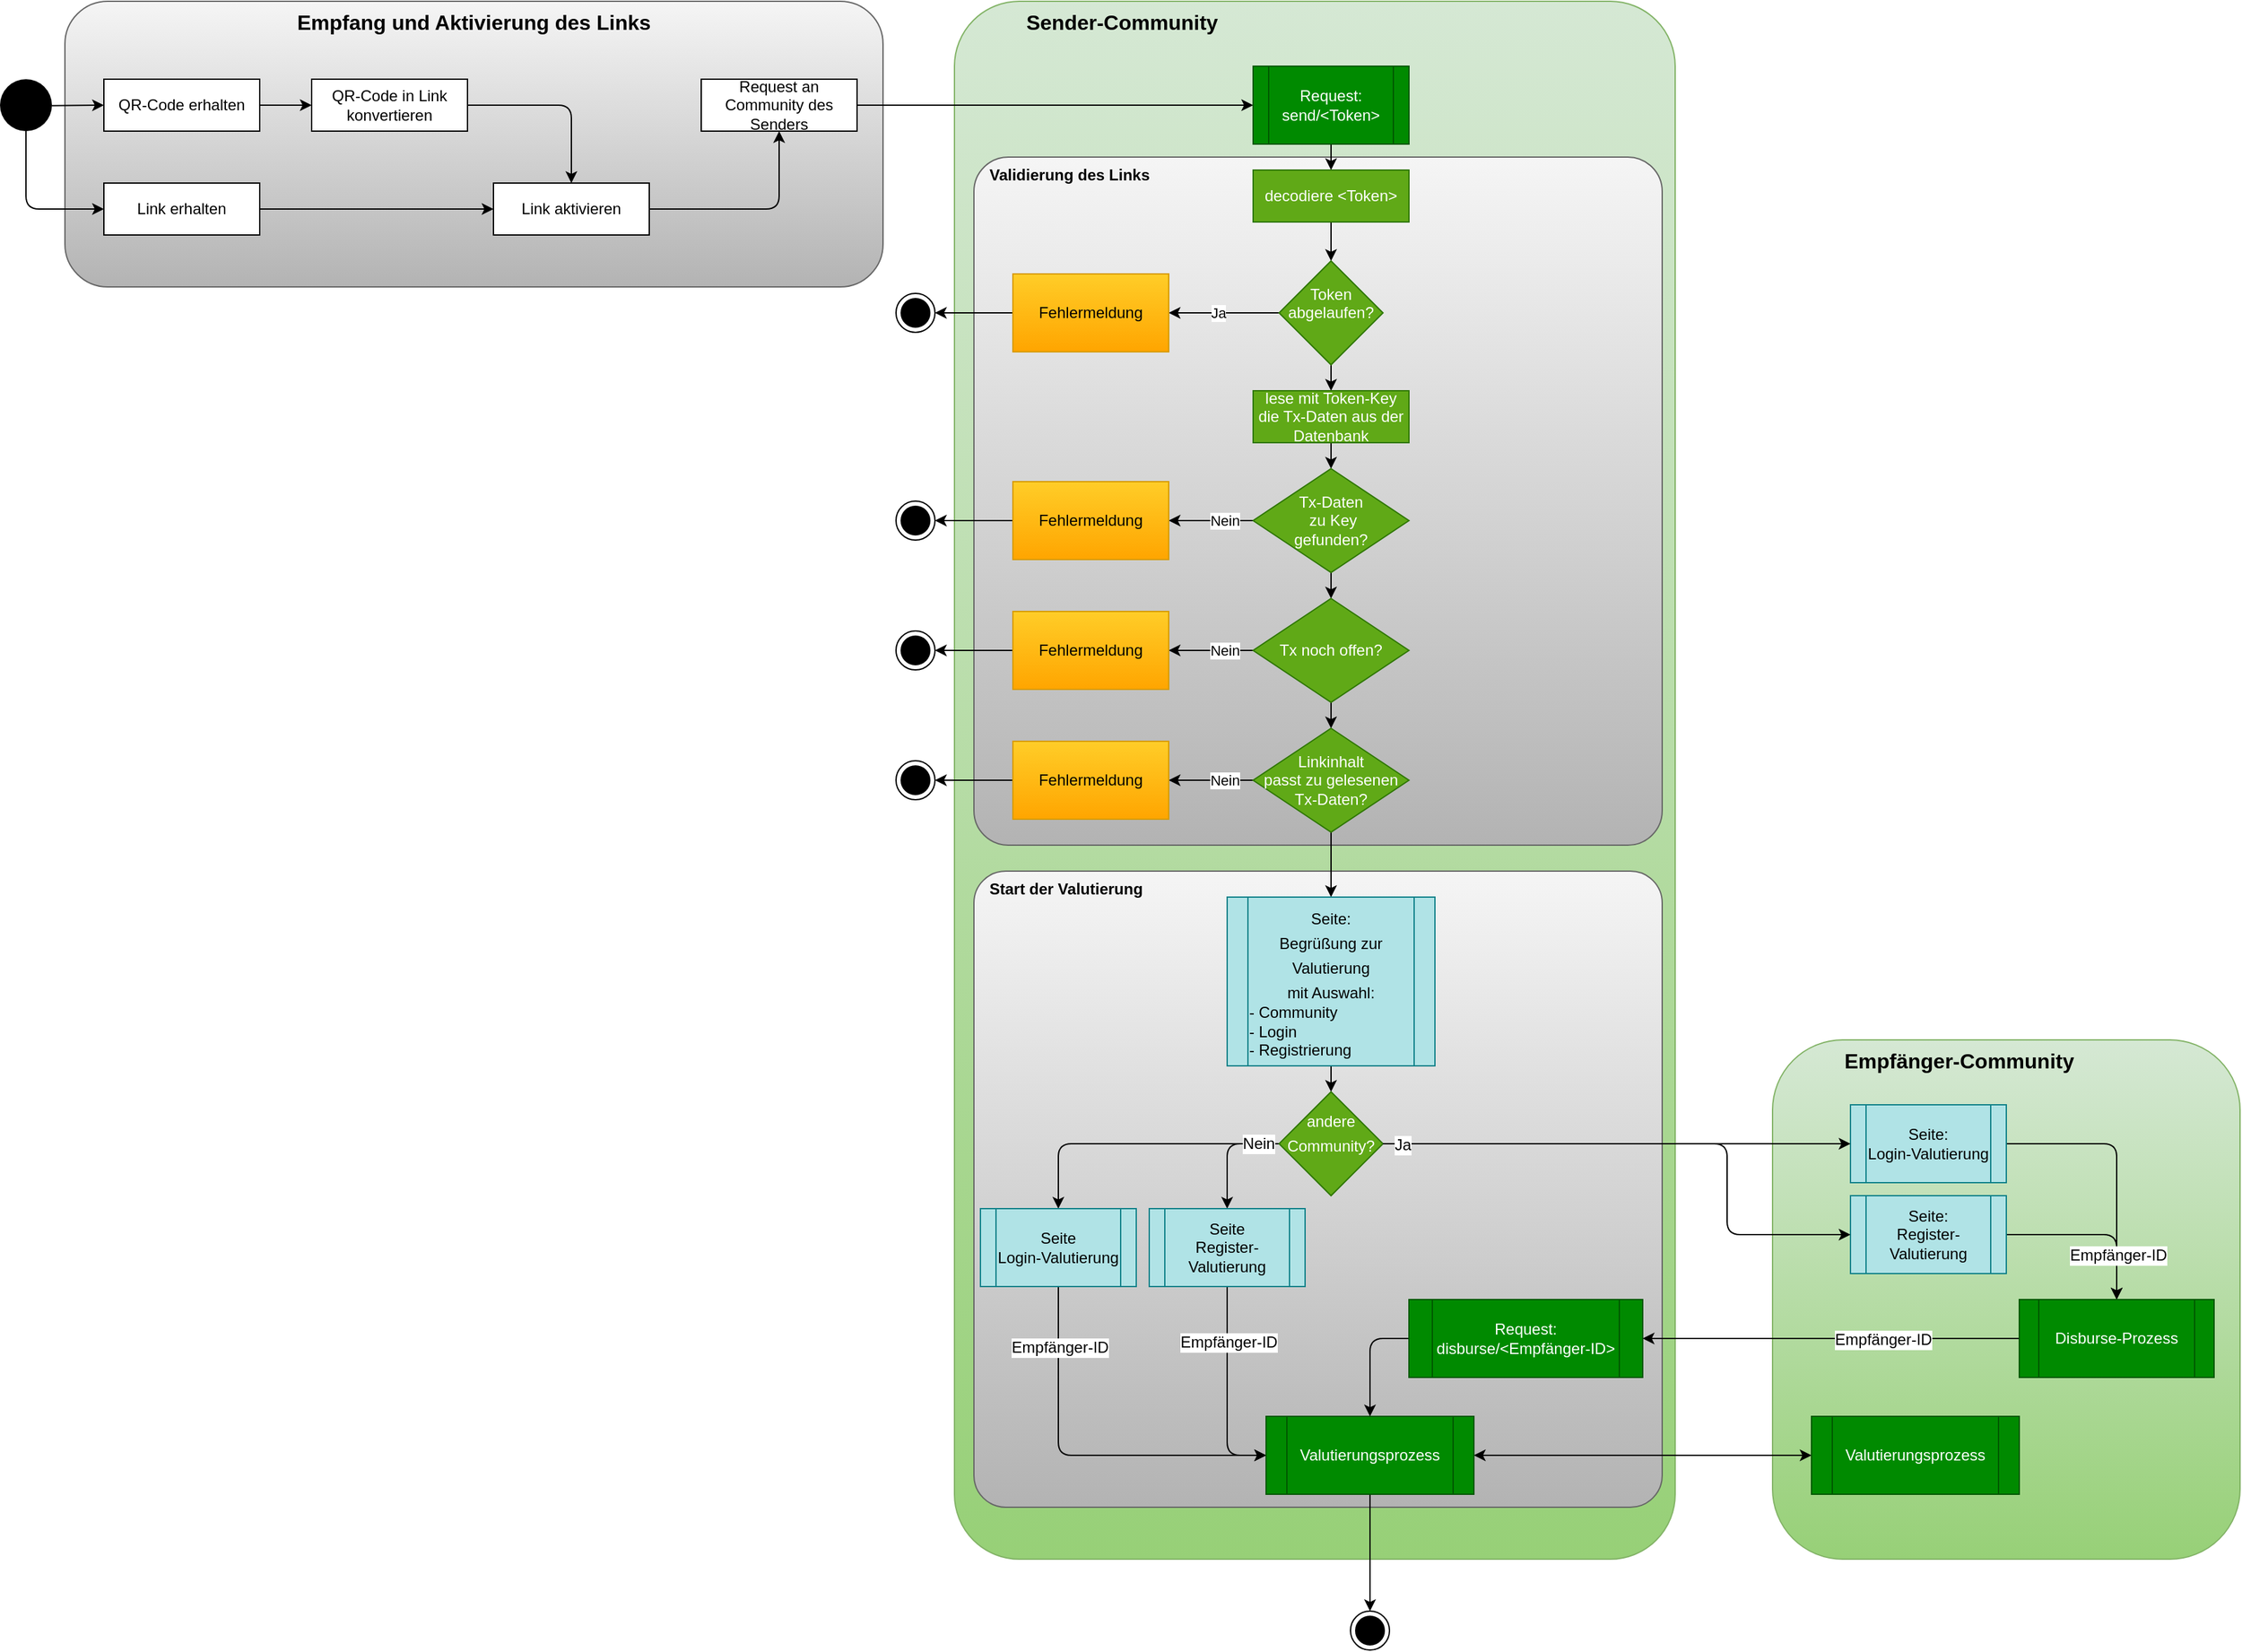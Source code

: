 <mxfile>
    <diagram id="-yvLomRvia0eKArNfdSt" name="Seite-1">
        <mxGraphModel dx="1088" dy="800" grid="1" gridSize="10" guides="1" tooltips="1" connect="1" arrows="1" fold="1" page="1" pageScale="1" pageWidth="2336" pageHeight="1654" math="0" shadow="0">
            <root>
                <mxCell id="0"/>
                <mxCell id="1" parent="0"/>
                <mxCell id="56" value="&lt;b&gt;&amp;nbsp; &amp;nbsp; &amp;nbsp; &amp;nbsp; &amp;nbsp; &amp;nbsp; Sender-Community&lt;/b&gt;" style="rounded=1;whiteSpace=wrap;html=1;fontSize=16;fillColor=#d5e8d4;gradientColor=#97d077;strokeColor=#82b366;align=left;verticalAlign=top;arcSize=9;" vertex="1" parent="1">
                    <mxGeometry x="765" y="80" width="555" height="1200" as="geometry"/>
                </mxCell>
                <mxCell id="92" value="&lt;b&gt;&amp;nbsp; &amp;nbsp;Start der Valutierung&lt;/b&gt;" style="rounded=1;whiteSpace=wrap;html=1;fontSize=12;fillColor=#f5f5f5;gradientColor=#b3b3b3;strokeColor=#666666;arcSize=5;align=left;verticalAlign=top;" vertex="1" parent="1">
                    <mxGeometry x="780" y="750" width="530" height="490" as="geometry"/>
                </mxCell>
                <mxCell id="91" value="&lt;b&gt;&amp;nbsp; &amp;nbsp;Validierung des Links&lt;/b&gt;" style="rounded=1;whiteSpace=wrap;html=1;fontSize=12;fillColor=#f5f5f5;gradientColor=#b3b3b3;strokeColor=#666666;arcSize=5;align=left;verticalAlign=top;" vertex="1" parent="1">
                    <mxGeometry x="780" y="200" width="530" height="530" as="geometry"/>
                </mxCell>
                <mxCell id="55" value="&lt;b&gt;&lt;font style=&quot;font-size: 16px&quot;&gt;Empfang und Aktivierung des Links&lt;/font&gt;&lt;/b&gt;" style="rounded=1;whiteSpace=wrap;html=1;fillColor=#f5f5f5;gradientColor=#b3b3b3;strokeColor=#666666;verticalAlign=top;" vertex="1" parent="1">
                    <mxGeometry x="80" y="80" width="630" height="220" as="geometry"/>
                </mxCell>
                <mxCell id="4" value="" style="edgeStyle=none;html=1;" edge="1" parent="1" source="2" target="3">
                    <mxGeometry relative="1" as="geometry"/>
                </mxCell>
                <mxCell id="10" style="edgeStyle=none;html=1;entryX=0;entryY=0.5;entryDx=0;entryDy=0;" edge="1" parent="1" source="2" target="9">
                    <mxGeometry relative="1" as="geometry">
                        <Array as="points">
                            <mxPoint x="50" y="240"/>
                        </Array>
                    </mxGeometry>
                </mxCell>
                <mxCell id="2" value="" style="ellipse;fillColor=#000000;strokeColor=none;" vertex="1" parent="1">
                    <mxGeometry x="30" y="140" width="40" height="40" as="geometry"/>
                </mxCell>
                <mxCell id="6" value="" style="edgeStyle=none;html=1;" edge="1" parent="1" source="3" target="5">
                    <mxGeometry relative="1" as="geometry"/>
                </mxCell>
                <mxCell id="3" value="QR-Code erhalten" style="rounded=0;whiteSpace=wrap;html=1;" vertex="1" parent="1">
                    <mxGeometry x="110" y="140" width="120" height="40" as="geometry"/>
                </mxCell>
                <mxCell id="8" value="" style="edgeStyle=none;html=1;entryX=0.5;entryY=0;entryDx=0;entryDy=0;" edge="1" parent="1" source="5" target="7">
                    <mxGeometry relative="1" as="geometry">
                        <Array as="points">
                            <mxPoint x="470" y="160"/>
                        </Array>
                    </mxGeometry>
                </mxCell>
                <mxCell id="5" value="QR-Code in Link konvertieren" style="rounded=0;whiteSpace=wrap;html=1;" vertex="1" parent="1">
                    <mxGeometry x="270" y="140" width="120" height="40" as="geometry"/>
                </mxCell>
                <mxCell id="13" value="" style="edgeStyle=none;html=1;exitX=1;exitY=0.5;exitDx=0;exitDy=0;entryX=0.5;entryY=1;entryDx=0;entryDy=0;" edge="1" parent="1" source="7" target="12">
                    <mxGeometry relative="1" as="geometry">
                        <Array as="points">
                            <mxPoint x="630" y="240"/>
                        </Array>
                    </mxGeometry>
                </mxCell>
                <mxCell id="7" value="Link aktivieren" style="rounded=0;whiteSpace=wrap;html=1;" vertex="1" parent="1">
                    <mxGeometry x="410" y="220" width="120" height="40" as="geometry"/>
                </mxCell>
                <mxCell id="11" style="edgeStyle=none;html=1;entryX=0;entryY=0.5;entryDx=0;entryDy=0;" edge="1" parent="1" source="9" target="7">
                    <mxGeometry relative="1" as="geometry"/>
                </mxCell>
                <mxCell id="9" value="Link erhalten" style="rounded=0;whiteSpace=wrap;html=1;" vertex="1" parent="1">
                    <mxGeometry x="110" y="220" width="120" height="40" as="geometry"/>
                </mxCell>
                <mxCell id="16" style="edgeStyle=none;html=1;entryX=0;entryY=0.5;entryDx=0;entryDy=0;exitX=1;exitY=0.5;exitDx=0;exitDy=0;" edge="1" parent="1" source="12" target="15">
                    <mxGeometry relative="1" as="geometry">
                        <Array as="points"/>
                    </mxGeometry>
                </mxCell>
                <mxCell id="12" value="Request an Community des Senders" style="rounded=0;whiteSpace=wrap;html=1;" vertex="1" parent="1">
                    <mxGeometry x="570" y="140" width="120" height="40" as="geometry"/>
                </mxCell>
                <mxCell id="18" value="" style="edgeStyle=none;html=1;" edge="1" parent="1" source="15" target="17">
                    <mxGeometry relative="1" as="geometry"/>
                </mxCell>
                <mxCell id="15" value="Request:&lt;br&gt;send/&amp;lt;Token&amp;gt;" style="shape=process;whiteSpace=wrap;html=1;backgroundOutline=1;fillColor=#008a00;fontColor=#ffffff;strokeColor=#005700;" vertex="1" parent="1">
                    <mxGeometry x="995" y="130" width="120" height="60" as="geometry"/>
                </mxCell>
                <mxCell id="22" value="" style="edgeStyle=none;html=1;" edge="1" parent="1" source="17" target="21">
                    <mxGeometry relative="1" as="geometry"/>
                </mxCell>
                <mxCell id="17" value="decodiere &amp;lt;Token&amp;gt;" style="rounded=0;whiteSpace=wrap;html=1;fillColor=#60a917;fontColor=#ffffff;strokeColor=#2D7600;" vertex="1" parent="1">
                    <mxGeometry x="995" y="210" width="120" height="40" as="geometry"/>
                </mxCell>
                <mxCell id="24" value="" style="edgeStyle=none;html=1;" edge="1" parent="1" source="21" target="23">
                    <mxGeometry relative="1" as="geometry"/>
                </mxCell>
                <mxCell id="27" value="Ja" style="edgeLabel;html=1;align=center;verticalAlign=middle;resizable=0;points=[];" vertex="1" connectable="0" parent="24">
                    <mxGeometry x="0.4" y="1" relative="1" as="geometry">
                        <mxPoint x="12" y="-1" as="offset"/>
                    </mxGeometry>
                </mxCell>
                <mxCell id="29" value="" style="edgeStyle=none;html=1;" edge="1" parent="1" source="21" target="28">
                    <mxGeometry relative="1" as="geometry"/>
                </mxCell>
                <mxCell id="21" value="Token abgelaufen?&lt;br&gt;&lt;br&gt;" style="rhombus;whiteSpace=wrap;html=1;rounded=0;fillColor=#60a917;fontColor=#ffffff;strokeColor=#2D7600;" vertex="1" parent="1">
                    <mxGeometry x="1015" y="280" width="80" height="80" as="geometry"/>
                </mxCell>
                <mxCell id="26" value="" style="edgeStyle=none;html=1;" edge="1" parent="1" source="23" target="25">
                    <mxGeometry relative="1" as="geometry"/>
                </mxCell>
                <mxCell id="23" value="Fehlermeldung" style="whiteSpace=wrap;html=1;rounded=0;fillColor=#ffcd28;gradientColor=#ffa500;strokeColor=#d79b00;" vertex="1" parent="1">
                    <mxGeometry x="810" y="290" width="120" height="60" as="geometry"/>
                </mxCell>
                <mxCell id="25" value="" style="ellipse;html=1;shape=endState;fillColor=#000000;strokeColor=#000000;" vertex="1" parent="1">
                    <mxGeometry x="720" y="305" width="30" height="30" as="geometry"/>
                </mxCell>
                <mxCell id="31" value="" style="edgeStyle=none;html=1;" edge="1" parent="1" source="28" target="30">
                    <mxGeometry relative="1" as="geometry"/>
                </mxCell>
                <mxCell id="28" value="lese mit Token-Key die Tx-Daten aus der Datenbank" style="rounded=0;whiteSpace=wrap;html=1;fillColor=#60a917;fontColor=#ffffff;strokeColor=#2D7600;" vertex="1" parent="1">
                    <mxGeometry x="995" y="380" width="120" height="40" as="geometry"/>
                </mxCell>
                <mxCell id="35" value="" style="edgeStyle=none;html=1;" edge="1" parent="1" source="30" target="33">
                    <mxGeometry relative="1" as="geometry"/>
                </mxCell>
                <mxCell id="36" value="Nein" style="edgeLabel;html=1;align=center;verticalAlign=middle;resizable=0;points=[];" vertex="1" connectable="0" parent="35">
                    <mxGeometry x="-0.525" relative="1" as="geometry">
                        <mxPoint x="-7" as="offset"/>
                    </mxGeometry>
                </mxCell>
                <mxCell id="45" style="edgeStyle=none;html=1;entryX=0.5;entryY=0;entryDx=0;entryDy=0;" edge="1" parent="1" source="30" target="40">
                    <mxGeometry relative="1" as="geometry">
                        <mxPoint x="1055" y="540" as="targetPoint"/>
                    </mxGeometry>
                </mxCell>
                <mxCell id="30" value="Tx-Daten&lt;br&gt;&amp;nbsp;zu Key &lt;br&gt;gefunden?&lt;br&gt;" style="rhombus;whiteSpace=wrap;html=1;rounded=0;fillColor=#60a917;fontColor=#ffffff;strokeColor=#2D7600;" vertex="1" parent="1">
                    <mxGeometry x="995" y="440" width="120" height="80" as="geometry"/>
                </mxCell>
                <mxCell id="32" value="" style="edgeStyle=none;html=1;" edge="1" parent="1" source="33" target="34">
                    <mxGeometry relative="1" as="geometry"/>
                </mxCell>
                <mxCell id="33" value="Fehlermeldung" style="whiteSpace=wrap;html=1;rounded=0;fillColor=#ffcd28;gradientColor=#ffa500;strokeColor=#d79b00;" vertex="1" parent="1">
                    <mxGeometry x="810" y="450" width="120" height="60" as="geometry"/>
                </mxCell>
                <mxCell id="34" value="" style="ellipse;html=1;shape=endState;fillColor=#000000;strokeColor=#000000;" vertex="1" parent="1">
                    <mxGeometry x="720" y="465" width="30" height="30" as="geometry"/>
                </mxCell>
                <mxCell id="46" value="" style="edgeStyle=none;html=1;" edge="1" parent="1" source="40" target="42">
                    <mxGeometry relative="1" as="geometry"/>
                </mxCell>
                <mxCell id="47" value="Nein" style="edgeLabel;html=1;align=center;verticalAlign=middle;resizable=0;points=[];" vertex="1" connectable="0" parent="46">
                    <mxGeometry x="-0.5" y="1" relative="1" as="geometry">
                        <mxPoint x="-6" y="-1" as="offset"/>
                    </mxGeometry>
                </mxCell>
                <mxCell id="54" value="" style="edgeStyle=none;html=1;" edge="1" parent="1" source="40" target="50">
                    <mxGeometry relative="1" as="geometry"/>
                </mxCell>
                <mxCell id="40" value="Tx noch offen?" style="rhombus;whiteSpace=wrap;html=1;rounded=0;fillColor=#60a917;fontColor=#ffffff;strokeColor=#2D7600;" vertex="1" parent="1">
                    <mxGeometry x="995" y="540" width="120" height="80" as="geometry"/>
                </mxCell>
                <mxCell id="41" value="" style="edgeStyle=none;html=1;" edge="1" parent="1" source="42" target="43">
                    <mxGeometry relative="1" as="geometry"/>
                </mxCell>
                <mxCell id="42" value="Fehlermeldung" style="whiteSpace=wrap;html=1;rounded=0;fillColor=#ffcd28;gradientColor=#ffa500;strokeColor=#d79b00;" vertex="1" parent="1">
                    <mxGeometry x="810" y="550" width="120" height="60" as="geometry"/>
                </mxCell>
                <mxCell id="43" value="" style="ellipse;html=1;shape=endState;fillColor=#000000;strokeColor=#000000;" vertex="1" parent="1">
                    <mxGeometry x="720" y="565" width="30" height="30" as="geometry"/>
                </mxCell>
                <mxCell id="48" value="" style="edgeStyle=none;html=1;" edge="1" parent="1" source="50" target="52">
                    <mxGeometry relative="1" as="geometry"/>
                </mxCell>
                <mxCell id="49" value="Nein" style="edgeLabel;html=1;align=center;verticalAlign=middle;resizable=0;points=[];" vertex="1" connectable="0" parent="48">
                    <mxGeometry x="-0.5" y="1" relative="1" as="geometry">
                        <mxPoint x="-6" y="-1" as="offset"/>
                    </mxGeometry>
                </mxCell>
                <mxCell id="58" value="" style="edgeStyle=none;html=1;fontSize=12;" edge="1" parent="1" source="50" target="57">
                    <mxGeometry relative="1" as="geometry"/>
                </mxCell>
                <mxCell id="50" value="Linkinhalt &lt;br&gt;passt zu gelesenen Tx-Daten?" style="rhombus;whiteSpace=wrap;html=1;rounded=0;fillColor=#60a917;fontColor=#ffffff;strokeColor=#2D7600;" vertex="1" parent="1">
                    <mxGeometry x="995" y="640" width="120" height="80" as="geometry"/>
                </mxCell>
                <mxCell id="51" value="" style="edgeStyle=none;html=1;" edge="1" parent="1" source="52" target="53">
                    <mxGeometry relative="1" as="geometry"/>
                </mxCell>
                <mxCell id="52" value="Fehlermeldung" style="whiteSpace=wrap;html=1;rounded=0;fillColor=#ffcd28;gradientColor=#ffa500;strokeColor=#d79b00;" vertex="1" parent="1">
                    <mxGeometry x="810" y="650" width="120" height="60" as="geometry"/>
                </mxCell>
                <mxCell id="53" value="" style="ellipse;html=1;shape=endState;fillColor=#000000;strokeColor=#000000;" vertex="1" parent="1">
                    <mxGeometry x="720" y="665" width="30" height="30" as="geometry"/>
                </mxCell>
                <mxCell id="60" value="" style="edgeStyle=none;html=1;fontSize=12;" edge="1" parent="1" target="59">
                    <mxGeometry relative="1" as="geometry">
                        <mxPoint x="1055" y="900" as="sourcePoint"/>
                    </mxGeometry>
                </mxCell>
                <mxCell id="57" value="&lt;font style=&quot;font-size: 12px&quot;&gt;Seite: &lt;br&gt;Begrüßung zur Valutierung &lt;br&gt;mit Auswahl:&lt;br&gt;&lt;div style=&quot;text-align: left&quot;&gt;&lt;span&gt;- Community&lt;/span&gt;&lt;/div&gt;&lt;div style=&quot;text-align: left&quot;&gt;&lt;span&gt;- Login&lt;/span&gt;&lt;/div&gt;&lt;div style=&quot;text-align: left&quot;&gt;&lt;span&gt;- Registrierung&lt;/span&gt;&lt;/div&gt;&lt;/font&gt;" style="shape=process;whiteSpace=wrap;html=1;backgroundOutline=1;fontSize=16;fillColor=#b0e3e6;strokeColor=#0e8088;" vertex="1" parent="1">
                    <mxGeometry x="975" y="770" width="160" height="130" as="geometry"/>
                </mxCell>
                <mxCell id="69" style="edgeStyle=none;html=1;entryX=0.5;entryY=0;entryDx=0;entryDy=0;fontSize=12;" edge="1" parent="1" source="59" target="67">
                    <mxGeometry relative="1" as="geometry">
                        <Array as="points">
                            <mxPoint x="845" y="960"/>
                        </Array>
                    </mxGeometry>
                </mxCell>
                <mxCell id="70" style="edgeStyle=none;html=1;entryX=0.5;entryY=0;entryDx=0;entryDy=0;fontSize=12;" edge="1" parent="1" source="59" target="68">
                    <mxGeometry relative="1" as="geometry">
                        <Array as="points">
                            <mxPoint x="975" y="960"/>
                        </Array>
                    </mxGeometry>
                </mxCell>
                <mxCell id="71" value="Nein" style="edgeLabel;html=1;align=center;verticalAlign=middle;resizable=0;points=[];fontSize=12;" vertex="1" connectable="0" parent="70">
                    <mxGeometry x="-0.867" relative="1" as="geometry">
                        <mxPoint x="-10" as="offset"/>
                    </mxGeometry>
                </mxCell>
                <mxCell id="59" value="&lt;font style=&quot;font-size: 12px&quot;&gt;andere Community?&lt;br&gt;&lt;br&gt;&lt;/font&gt;" style="rhombus;whiteSpace=wrap;html=1;fontSize=16;fillColor=#60a917;fontColor=#ffffff;strokeColor=#2D7600;" vertex="1" parent="1">
                    <mxGeometry x="1015" y="920" width="80" height="80" as="geometry"/>
                </mxCell>
                <mxCell id="61" value="&lt;b&gt;&amp;nbsp; &amp;nbsp; &amp;nbsp; &amp;nbsp; &amp;nbsp; &amp;nbsp; Empfänger-Community&lt;/b&gt;" style="rounded=1;whiteSpace=wrap;html=1;fontSize=16;fillColor=#d5e8d4;gradientColor=#97d077;strokeColor=#82b366;align=left;verticalAlign=top;" vertex="1" parent="1">
                    <mxGeometry x="1395" y="880" width="360" height="400" as="geometry"/>
                </mxCell>
                <mxCell id="80" style="edgeStyle=none;html=1;entryX=0.5;entryY=0;entryDx=0;entryDy=0;fontSize=12;exitX=1;exitY=0.5;exitDx=0;exitDy=0;" edge="1" parent="1" source="62" target="79">
                    <mxGeometry relative="1" as="geometry">
                        <Array as="points">
                            <mxPoint x="1660" y="960"/>
                        </Array>
                    </mxGeometry>
                </mxCell>
                <mxCell id="62" value="Seite:&lt;br&gt;Login-Valutierung" style="shape=process;whiteSpace=wrap;html=1;backgroundOutline=1;fontSize=12;fillColor=#b0e3e6;strokeColor=#0e8088;" vertex="1" parent="1">
                    <mxGeometry x="1455" y="930" width="120" height="60" as="geometry"/>
                </mxCell>
                <mxCell id="81" style="edgeStyle=none;html=1;fontSize=12;exitX=1;exitY=0.5;exitDx=0;exitDy=0;entryX=0.5;entryY=0;entryDx=0;entryDy=0;" edge="1" parent="1" source="63" target="79">
                    <mxGeometry relative="1" as="geometry">
                        <mxPoint x="1665" y="1080" as="targetPoint"/>
                        <Array as="points">
                            <mxPoint x="1660" y="1030"/>
                        </Array>
                    </mxGeometry>
                </mxCell>
                <mxCell id="82" value="Empfänger-ID" style="edgeLabel;html=1;align=center;verticalAlign=middle;resizable=0;points=[];fontSize=12;" vertex="1" connectable="0" parent="81">
                    <mxGeometry x="0.496" y="1" relative="1" as="geometry">
                        <mxPoint as="offset"/>
                    </mxGeometry>
                </mxCell>
                <mxCell id="63" value="Seite:&lt;br&gt;Register-Valutierung" style="shape=process;whiteSpace=wrap;html=1;backgroundOutline=1;fontSize=12;fillColor=#b0e3e6;strokeColor=#0e8088;" vertex="1" parent="1">
                    <mxGeometry x="1455" y="1000" width="120" height="60" as="geometry"/>
                </mxCell>
                <mxCell id="64" style="edgeStyle=none;html=1;entryX=0;entryY=0.5;entryDx=0;entryDy=0;fontSize=12;exitX=1;exitY=0.5;exitDx=0;exitDy=0;" edge="1" parent="1" source="59" target="62">
                    <mxGeometry relative="1" as="geometry">
                        <Array as="points">
                            <mxPoint x="1295" y="960"/>
                        </Array>
                    </mxGeometry>
                </mxCell>
                <mxCell id="65" style="edgeStyle=none;html=1;entryX=0;entryY=0.5;entryDx=0;entryDy=0;fontSize=12;" edge="1" parent="1" source="59" target="63">
                    <mxGeometry relative="1" as="geometry">
                        <Array as="points">
                            <mxPoint x="1360" y="960"/>
                            <mxPoint x="1360" y="1030"/>
                        </Array>
                    </mxGeometry>
                </mxCell>
                <mxCell id="66" value="Ja" style="edgeLabel;html=1;align=center;verticalAlign=middle;resizable=0;points=[];fontSize=12;" vertex="1" connectable="0" parent="65">
                    <mxGeometry x="-0.933" y="-1" relative="1" as="geometry">
                        <mxPoint as="offset"/>
                    </mxGeometry>
                </mxCell>
                <mxCell id="74" style="edgeStyle=none;html=1;entryX=0;entryY=0.5;entryDx=0;entryDy=0;fontSize=12;exitX=0.5;exitY=1;exitDx=0;exitDy=0;" edge="1" parent="1" source="67" target="72">
                    <mxGeometry relative="1" as="geometry">
                        <Array as="points">
                            <mxPoint x="845" y="1200"/>
                        </Array>
                    </mxGeometry>
                </mxCell>
                <mxCell id="78" value="Empfänger-ID" style="edgeLabel;html=1;align=center;verticalAlign=middle;resizable=0;points=[];fontSize=12;" vertex="1" connectable="0" parent="74">
                    <mxGeometry x="-0.676" y="1" relative="1" as="geometry">
                        <mxPoint as="offset"/>
                    </mxGeometry>
                </mxCell>
                <mxCell id="67" value="Seite &lt;br&gt;Login-Valutierung" style="shape=process;whiteSpace=wrap;html=1;backgroundOutline=1;fontSize=12;fillColor=#b0e3e6;strokeColor=#0e8088;" vertex="1" parent="1">
                    <mxGeometry x="785" y="1010" width="120" height="60" as="geometry"/>
                </mxCell>
                <mxCell id="73" style="edgeStyle=none;html=1;entryX=0;entryY=0.5;entryDx=0;entryDy=0;fontSize=12;exitX=0.5;exitY=1;exitDx=0;exitDy=0;" edge="1" parent="1" source="68" target="72">
                    <mxGeometry relative="1" as="geometry">
                        <Array as="points">
                            <mxPoint x="975" y="1200"/>
                        </Array>
                    </mxGeometry>
                </mxCell>
                <mxCell id="77" value="Empfänger-ID" style="edgeLabel;html=1;align=center;verticalAlign=middle;resizable=0;points=[];fontSize=12;" vertex="1" connectable="0" parent="73">
                    <mxGeometry x="-0.463" y="1" relative="1" as="geometry">
                        <mxPoint as="offset"/>
                    </mxGeometry>
                </mxCell>
                <mxCell id="68" value="Seite &lt;br&gt;Register-Valutierung" style="shape=process;whiteSpace=wrap;html=1;backgroundOutline=1;fontSize=12;fillColor=#b0e3e6;strokeColor=#0e8088;" vertex="1" parent="1">
                    <mxGeometry x="915" y="1010" width="120" height="60" as="geometry"/>
                </mxCell>
                <mxCell id="86" style="edgeStyle=none;html=1;entryX=0;entryY=0.5;entryDx=0;entryDy=0;fontSize=12;startArrow=classic;startFill=1;" edge="1" parent="1" source="72" target="85">
                    <mxGeometry relative="1" as="geometry"/>
                </mxCell>
                <mxCell id="90" style="edgeStyle=none;html=1;entryX=0.5;entryY=0;entryDx=0;entryDy=0;fontSize=12;startArrow=none;startFill=0;" edge="1" parent="1" source="72" target="89">
                    <mxGeometry relative="1" as="geometry"/>
                </mxCell>
                <mxCell id="72" value="Valutierungsprozess" style="shape=process;whiteSpace=wrap;html=1;backgroundOutline=1;fontSize=12;fillColor=#008a00;fontColor=#ffffff;strokeColor=#005700;" vertex="1" parent="1">
                    <mxGeometry x="1005" y="1170" width="160" height="60" as="geometry"/>
                </mxCell>
                <mxCell id="76" style="edgeStyle=none;html=1;entryX=0.5;entryY=0;entryDx=0;entryDy=0;fontSize=12;exitX=0;exitY=0.5;exitDx=0;exitDy=0;" edge="1" parent="1" source="75" target="72">
                    <mxGeometry relative="1" as="geometry">
                        <Array as="points">
                            <mxPoint x="1085" y="1110"/>
                        </Array>
                    </mxGeometry>
                </mxCell>
                <mxCell id="75" value="Request:&lt;br&gt;disburse/&amp;lt;Empfänger-ID&amp;gt;" style="shape=process;whiteSpace=wrap;html=1;backgroundOutline=1;fillColor=#008a00;fontColor=#ffffff;strokeColor=#005700;" vertex="1" parent="1">
                    <mxGeometry x="1115" y="1080" width="180" height="60" as="geometry"/>
                </mxCell>
                <mxCell id="83" style="edgeStyle=none;html=1;entryX=1;entryY=0.5;entryDx=0;entryDy=0;fontSize=12;" edge="1" parent="1" source="79" target="75">
                    <mxGeometry relative="1" as="geometry"/>
                </mxCell>
                <mxCell id="84" value="Empfänger-ID" style="edgeLabel;html=1;align=center;verticalAlign=middle;resizable=0;points=[];fontSize=12;" vertex="1" connectable="0" parent="83">
                    <mxGeometry x="-0.272" y="1" relative="1" as="geometry">
                        <mxPoint as="offset"/>
                    </mxGeometry>
                </mxCell>
                <mxCell id="79" value="Disburse-Prozess" style="shape=process;whiteSpace=wrap;html=1;backgroundOutline=1;fillColor=#008a00;fontColor=#ffffff;strokeColor=#005700;" vertex="1" parent="1">
                    <mxGeometry x="1585" y="1080" width="150" height="60" as="geometry"/>
                </mxCell>
                <mxCell id="85" value="Valutierungsprozess" style="shape=process;whiteSpace=wrap;html=1;backgroundOutline=1;fontSize=12;fillColor=#008a00;fontColor=#ffffff;strokeColor=#005700;" vertex="1" parent="1">
                    <mxGeometry x="1425" y="1170" width="160" height="60" as="geometry"/>
                </mxCell>
                <mxCell id="89" value="" style="ellipse;html=1;shape=endState;fillColor=#000000;strokeColor=#000000;fontSize=12;" vertex="1" parent="1">
                    <mxGeometry x="1070" y="1320" width="30" height="30" as="geometry"/>
                </mxCell>
            </root>
        </mxGraphModel>
    </diagram>
</mxfile>